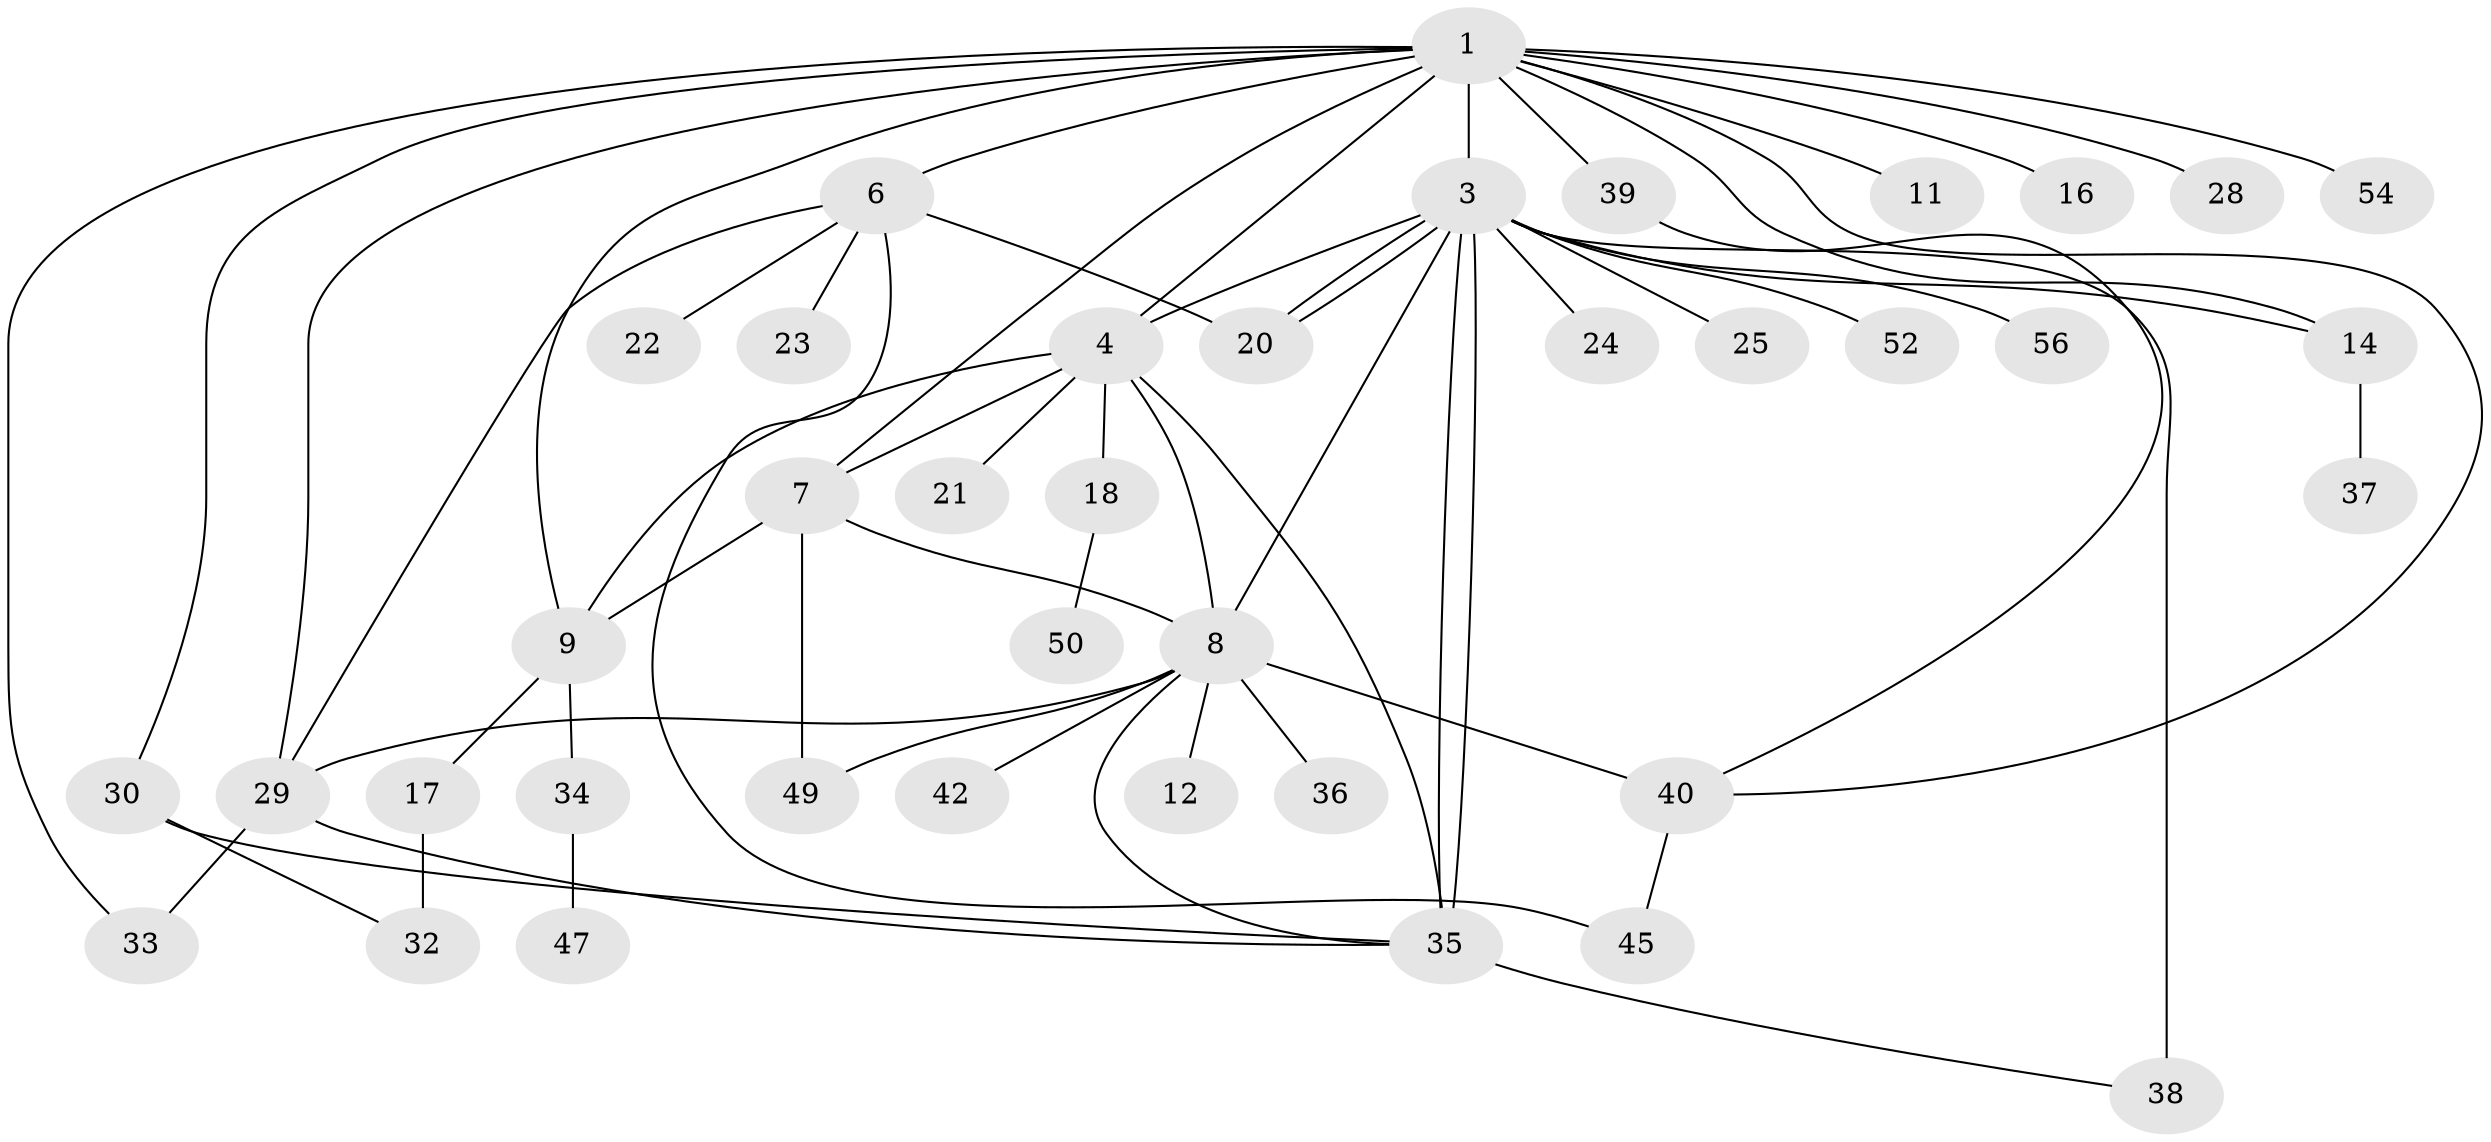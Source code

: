 // original degree distribution, {12: 0.03571428571428571, 16: 0.017857142857142856, 5: 0.05357142857142857, 7: 0.017857142857142856, 6: 0.03571428571428571, 11: 0.017857142857142856, 3: 0.17857142857142858, 1: 0.30357142857142855, 2: 0.2857142857142857, 4: 0.05357142857142857}
// Generated by graph-tools (version 1.1) at 2025/11/02/27/25 16:11:10]
// undirected, 39 vertices, 61 edges
graph export_dot {
graph [start="1"]
  node [color=gray90,style=filled];
  1 [super="+2"];
  3 [super="+15"];
  4 [super="+5"];
  6 [super="+27"];
  7 [super="+13"];
  8 [super="+46"];
  9 [super="+10"];
  11;
  12 [super="+26"];
  14 [super="+31"];
  16;
  17;
  18 [super="+19"];
  20;
  21;
  22;
  23;
  24;
  25;
  28;
  29 [super="+53"];
  30 [super="+51"];
  32;
  33;
  34;
  35 [super="+43"];
  36;
  37;
  38 [super="+41"];
  39 [super="+48"];
  40 [super="+44"];
  42;
  45;
  47;
  49 [super="+55"];
  50;
  52;
  54;
  56;
  1 -- 3 [weight=2];
  1 -- 6 [weight=2];
  1 -- 7;
  1 -- 9 [weight=2];
  1 -- 11;
  1 -- 16;
  1 -- 30;
  1 -- 33;
  1 -- 40;
  1 -- 54 [weight=2];
  1 -- 4;
  1 -- 39 [weight=2];
  1 -- 14 [weight=2];
  1 -- 28;
  1 -- 29;
  3 -- 4;
  3 -- 8 [weight=2];
  3 -- 20;
  3 -- 20;
  3 -- 24;
  3 -- 25;
  3 -- 35;
  3 -- 35;
  3 -- 38 [weight=2];
  3 -- 52;
  3 -- 56;
  3 -- 14;
  4 -- 7;
  4 -- 9;
  4 -- 18;
  4 -- 35;
  4 -- 21;
  4 -- 8;
  6 -- 22;
  6 -- 23;
  6 -- 45;
  6 -- 20;
  6 -- 29;
  7 -- 8;
  7 -- 49;
  7 -- 9;
  8 -- 12;
  8 -- 29;
  8 -- 36;
  8 -- 40 [weight=2];
  8 -- 42;
  8 -- 49;
  8 -- 35;
  9 -- 17;
  9 -- 34;
  14 -- 37;
  17 -- 32;
  18 -- 50;
  29 -- 33;
  29 -- 35;
  30 -- 35;
  30 -- 32;
  34 -- 47;
  35 -- 38;
  39 -- 40;
  40 -- 45;
}
